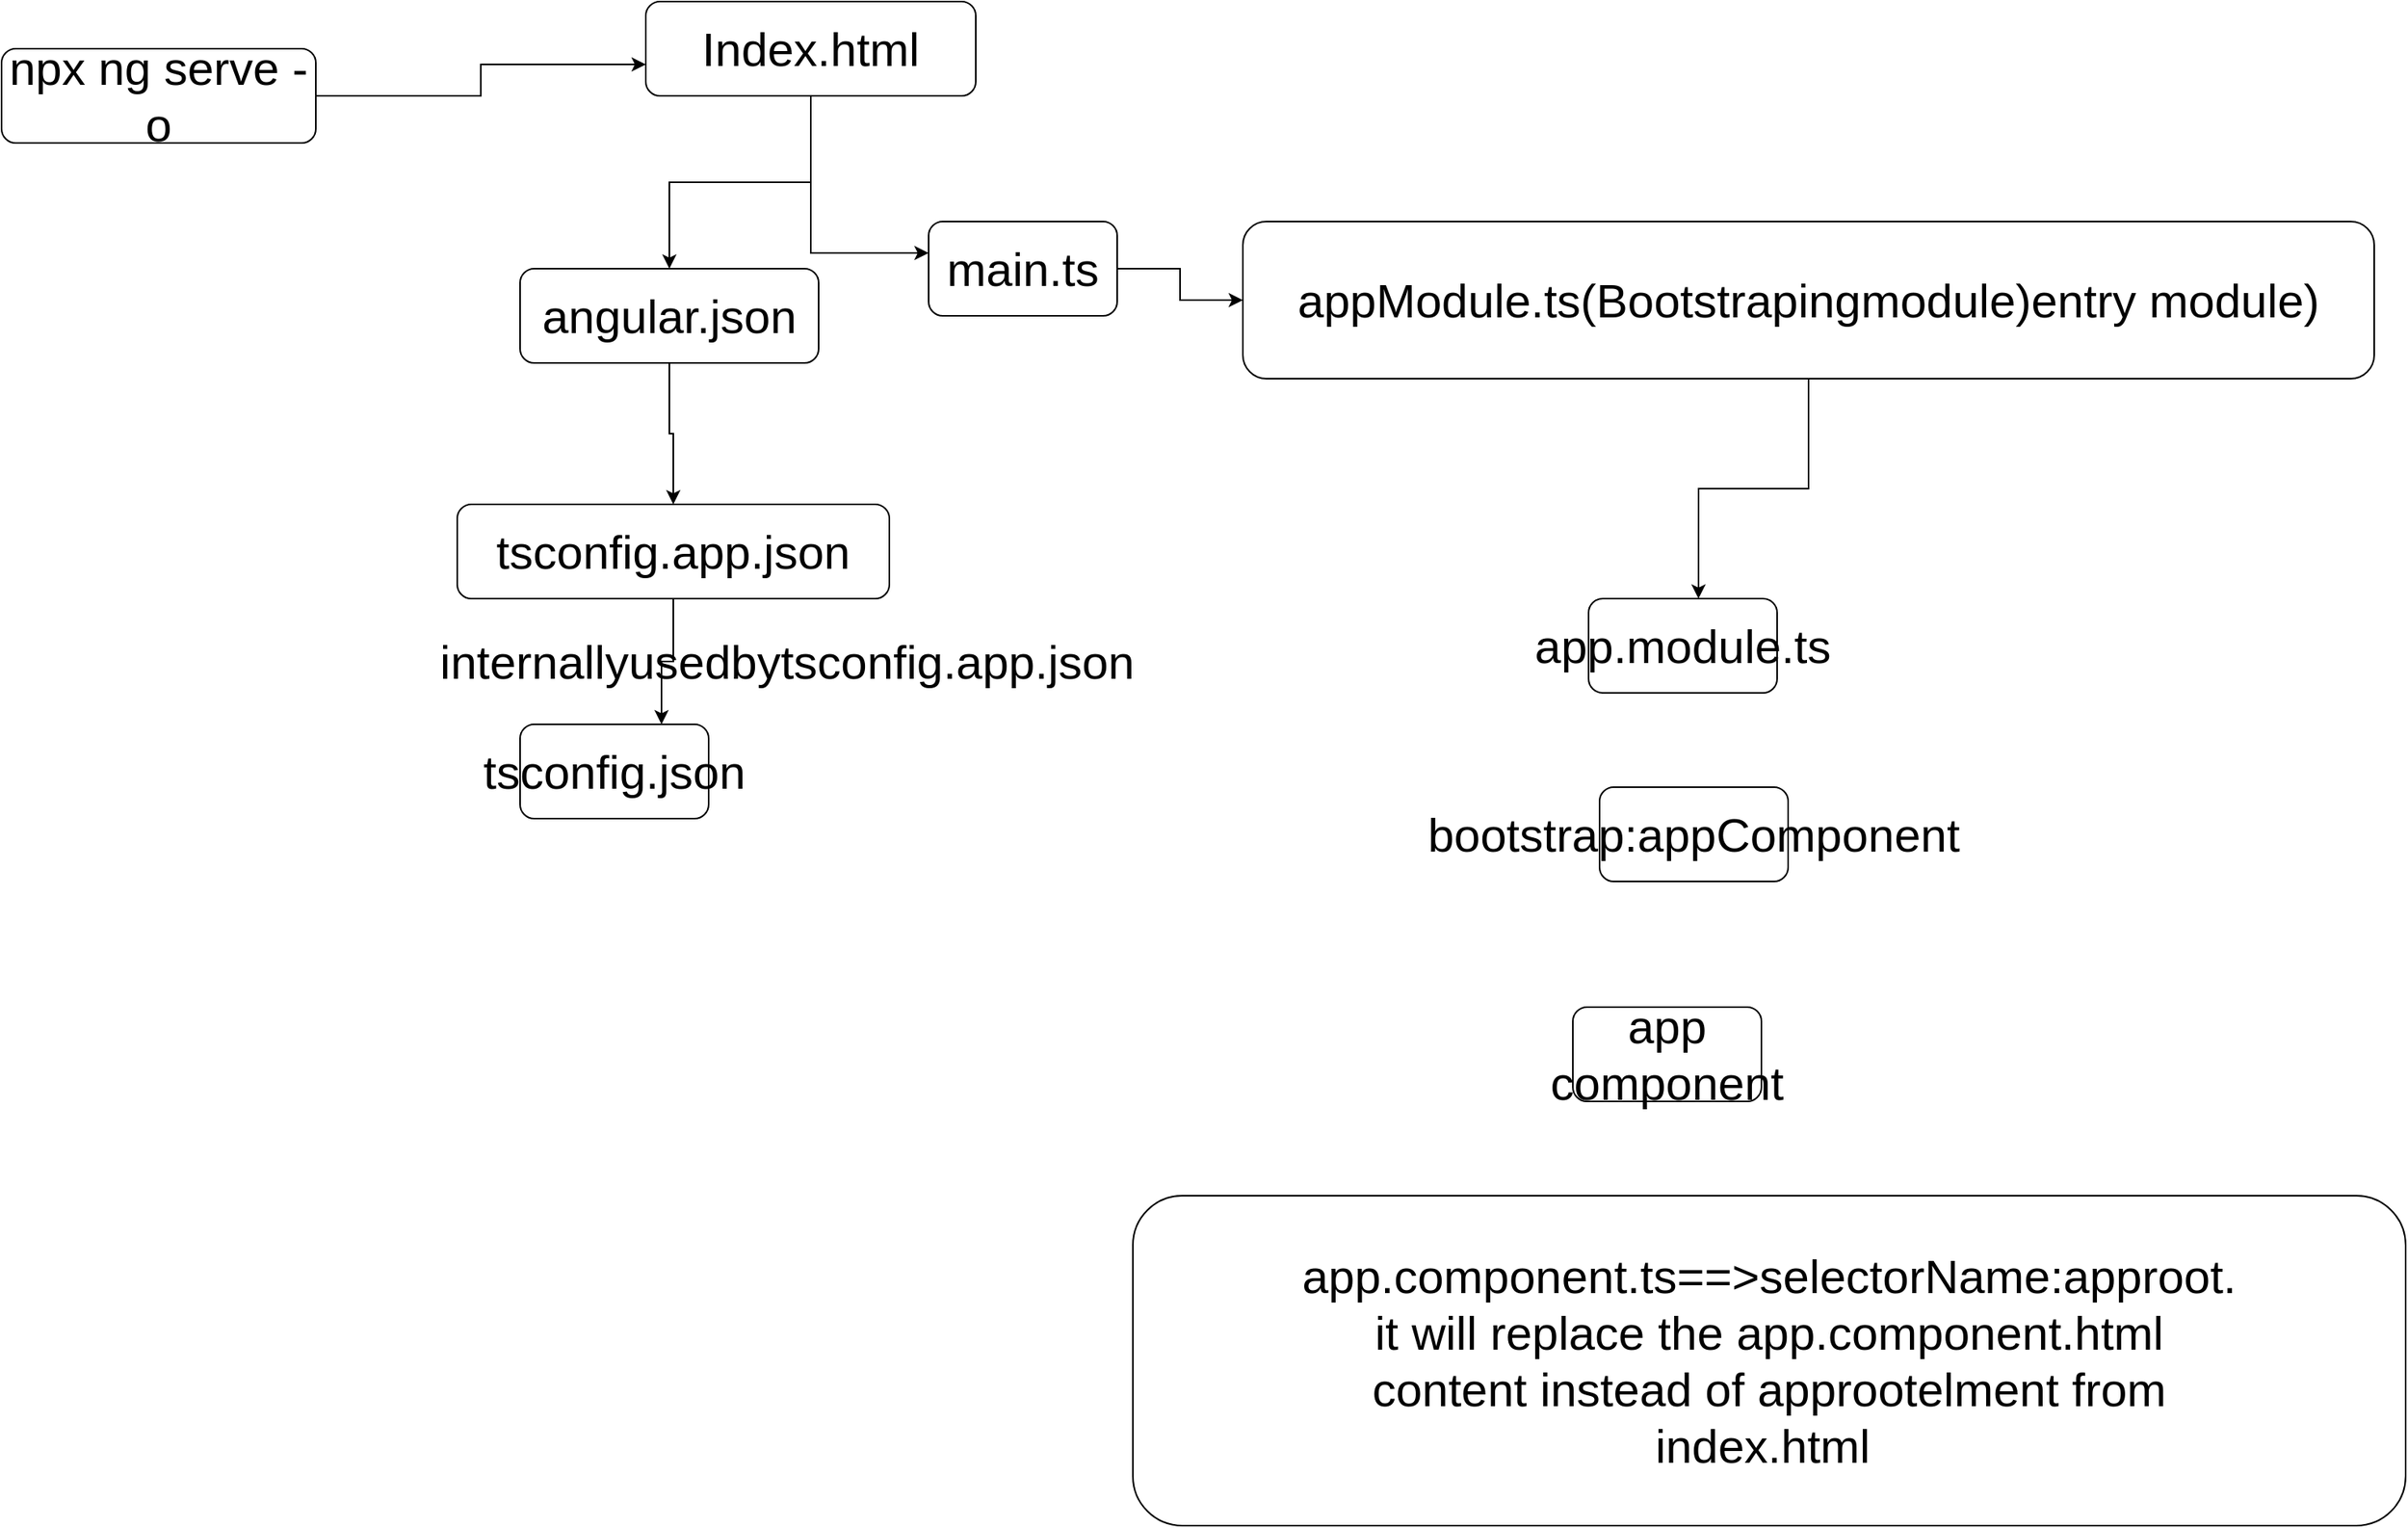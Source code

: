 <mxfile version="20.6.0" type="github" pages="3">
  <diagram id="WabC3FPWPfR042aPlzYf" name="Page-1">
    <mxGraphModel dx="2253" dy="825" grid="1" gridSize="10" guides="1" tooltips="1" connect="1" arrows="1" fold="1" page="1" pageScale="1" pageWidth="827" pageHeight="1169" math="0" shadow="0">
      <root>
        <mxCell id="0" />
        <mxCell id="1" parent="0" />
        <mxCell id="XZqeGTy3kEbMosox7BSe-3" value="" style="edgeStyle=orthogonalEdgeStyle;rounded=0;orthogonalLoop=1;jettySize=auto;html=1;fontSize=30;" parent="1" source="XZqeGTy3kEbMosox7BSe-1" target="XZqeGTy3kEbMosox7BSe-2" edge="1">
          <mxGeometry relative="1" as="geometry">
            <Array as="points">
              <mxPoint x="325" y="340" />
            </Array>
          </mxGeometry>
        </mxCell>
        <mxCell id="XZqeGTy3kEbMosox7BSe-5" value="" style="edgeStyle=orthogonalEdgeStyle;rounded=0;orthogonalLoop=1;jettySize=auto;html=1;fontSize=30;" parent="1" source="XZqeGTy3kEbMosox7BSe-1" target="XZqeGTy3kEbMosox7BSe-4" edge="1">
          <mxGeometry relative="1" as="geometry" />
        </mxCell>
        <mxCell id="XZqeGTy3kEbMosox7BSe-1" value="Index.html" style="rounded=1;whiteSpace=wrap;html=1;fontSize=30;" parent="1" vertex="1">
          <mxGeometry x="220" y="180" width="210" height="60" as="geometry" />
        </mxCell>
        <mxCell id="XZqeGTy3kEbMosox7BSe-14" value="" style="edgeStyle=orthogonalEdgeStyle;rounded=0;orthogonalLoop=1;jettySize=auto;html=1;fontSize=30;" parent="1" source="XZqeGTy3kEbMosox7BSe-2" target="XZqeGTy3kEbMosox7BSe-13" edge="1">
          <mxGeometry relative="1" as="geometry" />
        </mxCell>
        <mxCell id="XZqeGTy3kEbMosox7BSe-2" value="main.ts" style="whiteSpace=wrap;html=1;fontSize=30;rounded=1;" parent="1" vertex="1">
          <mxGeometry x="400" y="320" width="120" height="60" as="geometry" />
        </mxCell>
        <mxCell id="XZqeGTy3kEbMosox7BSe-7" value="" style="edgeStyle=orthogonalEdgeStyle;rounded=0;orthogonalLoop=1;jettySize=auto;html=1;fontSize=30;" parent="1" source="XZqeGTy3kEbMosox7BSe-4" target="XZqeGTy3kEbMosox7BSe-6" edge="1">
          <mxGeometry relative="1" as="geometry" />
        </mxCell>
        <mxCell id="XZqeGTy3kEbMosox7BSe-4" value="angular.json" style="whiteSpace=wrap;html=1;fontSize=30;rounded=1;" parent="1" vertex="1">
          <mxGeometry x="140" y="350" width="190" height="60" as="geometry" />
        </mxCell>
        <mxCell id="XZqeGTy3kEbMosox7BSe-11" style="edgeStyle=orthogonalEdgeStyle;rounded=0;orthogonalLoop=1;jettySize=auto;html=1;entryX=0.75;entryY=0;entryDx=0;entryDy=0;fontSize=30;" parent="1" source="XZqeGTy3kEbMosox7BSe-6" target="XZqeGTy3kEbMosox7BSe-10" edge="1">
          <mxGeometry relative="1" as="geometry" />
        </mxCell>
        <mxCell id="XZqeGTy3kEbMosox7BSe-6" value="tsconfig.app.json" style="whiteSpace=wrap;html=1;fontSize=30;rounded=1;" parent="1" vertex="1">
          <mxGeometry x="100" y="500" width="275" height="60" as="geometry" />
        </mxCell>
        <mxCell id="XZqeGTy3kEbMosox7BSe-9" style="edgeStyle=orthogonalEdgeStyle;rounded=0;orthogonalLoop=1;jettySize=auto;html=1;entryX=0;entryY=0.667;entryDx=0;entryDy=0;entryPerimeter=0;fontSize=30;" parent="1" source="XZqeGTy3kEbMosox7BSe-8" target="XZqeGTy3kEbMosox7BSe-1" edge="1">
          <mxGeometry relative="1" as="geometry" />
        </mxCell>
        <mxCell id="XZqeGTy3kEbMosox7BSe-8" value="npx ng serve -o" style="rounded=1;whiteSpace=wrap;html=1;fontSize=30;" parent="1" vertex="1">
          <mxGeometry x="-190" y="210" width="200" height="60" as="geometry" />
        </mxCell>
        <mxCell id="XZqeGTy3kEbMosox7BSe-10" value="tsconfig.json" style="whiteSpace=wrap;html=1;fontSize=30;rounded=1;" parent="1" vertex="1">
          <mxGeometry x="140" y="640" width="120" height="60" as="geometry" />
        </mxCell>
        <mxCell id="XZqeGTy3kEbMosox7BSe-12" value="internallyusedbytsconfig.app.json" style="text;html=1;strokeColor=none;fillColor=none;align=center;verticalAlign=middle;whiteSpace=wrap;rounded=0;fontSize=30;" parent="1" vertex="1">
          <mxGeometry x="280" y="585" width="60" height="30" as="geometry" />
        </mxCell>
        <mxCell id="XZqeGTy3kEbMosox7BSe-16" style="edgeStyle=orthogonalEdgeStyle;rounded=0;orthogonalLoop=1;jettySize=auto;html=1;entryX=0.583;entryY=0;entryDx=0;entryDy=0;entryPerimeter=0;fontSize=30;" parent="1" source="XZqeGTy3kEbMosox7BSe-13" target="XZqeGTy3kEbMosox7BSe-15" edge="1">
          <mxGeometry relative="1" as="geometry" />
        </mxCell>
        <mxCell id="XZqeGTy3kEbMosox7BSe-13" value="appModule.ts(Bootstrapingmodule)entry module)" style="whiteSpace=wrap;html=1;fontSize=30;rounded=1;" parent="1" vertex="1">
          <mxGeometry x="600" y="320" width="720" height="100" as="geometry" />
        </mxCell>
        <mxCell id="XZqeGTy3kEbMosox7BSe-15" value="app.module.ts" style="whiteSpace=wrap;html=1;fontSize=30;rounded=1;" parent="1" vertex="1">
          <mxGeometry x="820" y="560" width="120" height="60" as="geometry" />
        </mxCell>
        <mxCell id="XZqeGTy3kEbMosox7BSe-17" value="bootstrap:appComponent" style="whiteSpace=wrap;html=1;fontSize=30;rounded=1;" parent="1" vertex="1">
          <mxGeometry x="827" y="680" width="120" height="60" as="geometry" />
        </mxCell>
        <mxCell id="XZqeGTy3kEbMosox7BSe-18" value="app component" style="whiteSpace=wrap;html=1;fontSize=30;rounded=1;" parent="1" vertex="1">
          <mxGeometry x="810" y="820" width="120" height="60" as="geometry" />
        </mxCell>
        <mxCell id="XZqeGTy3kEbMosox7BSe-19" value="app.component.ts==&amp;gt;selectorName:approot.&lt;br&gt;it will replace the app.component.html&lt;br&gt;content&amp;nbsp;instead&amp;nbsp;of&amp;nbsp;approotelment&amp;nbsp;from&lt;br&gt;index.html&amp;nbsp;" style="whiteSpace=wrap;html=1;fontSize=30;rounded=1;" parent="1" vertex="1">
          <mxGeometry x="530" y="940" width="810" height="210" as="geometry" />
        </mxCell>
      </root>
    </mxGraphModel>
  </diagram>
  <diagram id="ZPLRbGpSaslrhPX4yDCW" name="Page-2">
    <mxGraphModel dx="1426" dy="825" grid="1" gridSize="10" guides="1" tooltips="1" connect="1" arrows="1" fold="1" page="1" pageScale="1" pageWidth="827" pageHeight="1169" math="0" shadow="0">
      <root>
        <mxCell id="0" />
        <mxCell id="1" parent="0" />
        <mxCell id="fyBZK_K-n-fSLN7-inxk-1" value="DevConnector" style="rounded=1;whiteSpace=wrap;html=1;fontSize=30;" parent="1" vertex="1">
          <mxGeometry x="380" y="220" width="320" height="60" as="geometry" />
        </mxCell>
      </root>
    </mxGraphModel>
  </diagram>
  <diagram id="k-Ad6QAt1FM3QUmHfIU2" name="Page-3">
    <mxGraphModel dx="2253" dy="825" grid="1" gridSize="10" guides="1" tooltips="1" connect="1" arrows="1" fold="1" page="1" pageScale="1" pageWidth="827" pageHeight="1169" math="0" shadow="0">
      <root>
        <mxCell id="0" />
        <mxCell id="1" parent="0" />
        <mxCell id="yqbeLA3HafbATJDY-DWJ-1" value="" style="edgeStyle=orthogonalEdgeStyle;rounded=0;orthogonalLoop=1;jettySize=auto;html=1;" edge="1" parent="1" source="yqbeLA3HafbATJDY-DWJ-2" target="yqbeLA3HafbATJDY-DWJ-10">
          <mxGeometry relative="1" as="geometry" />
        </mxCell>
        <mxCell id="yqbeLA3HafbATJDY-DWJ-2" value="DevConnector" style="rounded=1;whiteSpace=wrap;html=1;" vertex="1" parent="1">
          <mxGeometry x="340" y="50" width="120" height="60" as="geometry" />
        </mxCell>
        <mxCell id="yqbeLA3HafbATJDY-DWJ-3" value="" style="edgeStyle=orthogonalEdgeStyle;rounded=0;orthogonalLoop=1;jettySize=auto;html=1;" edge="1" parent="1" source="yqbeLA3HafbATJDY-DWJ-10" target="yqbeLA3HafbATJDY-DWJ-13">
          <mxGeometry relative="1" as="geometry" />
        </mxCell>
        <mxCell id="yqbeLA3HafbATJDY-DWJ-4" value="" style="edgeStyle=orthogonalEdgeStyle;rounded=0;orthogonalLoop=1;jettySize=auto;html=1;" edge="1" parent="1" source="yqbeLA3HafbATJDY-DWJ-10" target="yqbeLA3HafbATJDY-DWJ-14">
          <mxGeometry relative="1" as="geometry" />
        </mxCell>
        <mxCell id="yqbeLA3HafbATJDY-DWJ-5" value="" style="edgeStyle=orthogonalEdgeStyle;rounded=0;orthogonalLoop=1;jettySize=auto;html=1;" edge="1" parent="1" source="yqbeLA3HafbATJDY-DWJ-10" target="yqbeLA3HafbATJDY-DWJ-18">
          <mxGeometry relative="1" as="geometry" />
        </mxCell>
        <mxCell id="yqbeLA3HafbATJDY-DWJ-6" value="" style="edgeStyle=orthogonalEdgeStyle;rounded=0;orthogonalLoop=1;jettySize=auto;html=1;" edge="1" parent="1" source="yqbeLA3HafbATJDY-DWJ-10" target="yqbeLA3HafbATJDY-DWJ-19">
          <mxGeometry relative="1" as="geometry" />
        </mxCell>
        <mxCell id="yqbeLA3HafbATJDY-DWJ-7" style="edgeStyle=orthogonalEdgeStyle;rounded=0;orthogonalLoop=1;jettySize=auto;html=1;entryX=0.5;entryY=0;entryDx=0;entryDy=0;" edge="1" parent="1" source="yqbeLA3HafbATJDY-DWJ-10" target="yqbeLA3HafbATJDY-DWJ-20">
          <mxGeometry relative="1" as="geometry" />
        </mxCell>
        <mxCell id="yqbeLA3HafbATJDY-DWJ-8" style="edgeStyle=orthogonalEdgeStyle;rounded=0;orthogonalLoop=1;jettySize=auto;html=1;entryX=0.5;entryY=0;entryDx=0;entryDy=0;" edge="1" parent="1" source="yqbeLA3HafbATJDY-DWJ-10" target="yqbeLA3HafbATJDY-DWJ-21">
          <mxGeometry relative="1" as="geometry" />
        </mxCell>
        <mxCell id="yqbeLA3HafbATJDY-DWJ-9" value="" style="edgeStyle=orthogonalEdgeStyle;rounded=0;orthogonalLoop=1;jettySize=auto;html=1;" edge="1" parent="1" source="yqbeLA3HafbATJDY-DWJ-10" target="yqbeLA3HafbATJDY-DWJ-30">
          <mxGeometry relative="1" as="geometry" />
        </mxCell>
        <mxCell id="yqbeLA3HafbATJDY-DWJ-10" value="appmodule" style="whiteSpace=wrap;html=1;rounded=1;" vertex="1" parent="1">
          <mxGeometry x="340" y="190" width="120" height="60" as="geometry" />
        </mxCell>
        <mxCell id="yqbeLA3HafbATJDY-DWJ-11" value="1. profile&lt;br&gt;2. dashboard&lt;br&gt;3. post&lt;br&gt;4. comments&lt;br&gt;5. home page(common content)&lt;br&gt;6. user" style="rounded=1;whiteSpace=wrap;html=1;" vertex="1" parent="1">
          <mxGeometry x="-600" y="80" width="170" height="220" as="geometry" />
        </mxCell>
        <mxCell id="yqbeLA3HafbATJDY-DWJ-12" value="" style="edgeStyle=orthogonalEdgeStyle;rounded=0;orthogonalLoop=1;jettySize=auto;html=1;" edge="1" parent="1" source="yqbeLA3HafbATJDY-DWJ-13" target="yqbeLA3HafbATJDY-DWJ-27">
          <mxGeometry relative="1" as="geometry" />
        </mxCell>
        <mxCell id="yqbeLA3HafbATJDY-DWJ-13" value="core module(common stuff for our application)" style="whiteSpace=wrap;html=1;rounded=1;fillColor=#dae8fc;strokeColor=#6c8ebf;" vertex="1" parent="1">
          <mxGeometry x="-40" y="320" width="120" height="60" as="geometry" />
        </mxCell>
        <mxCell id="yqbeLA3HafbATJDY-DWJ-14" value="user module(register, login , forgot password&amp;nbsp; etc)" style="whiteSpace=wrap;html=1;rounded=1;fillColor=#dae8fc;strokeColor=#6c8ebf;" vertex="1" parent="1">
          <mxGeometry x="140" y="320" width="120" height="60" as="geometry" />
        </mxCell>
        <mxCell id="yqbeLA3HafbATJDY-DWJ-15" value="" style="edgeStyle=orthogonalEdgeStyle;rounded=0;orthogonalLoop=1;jettySize=auto;html=1;" edge="1" parent="1" source="yqbeLA3HafbATJDY-DWJ-18" target="yqbeLA3HafbATJDY-DWJ-22">
          <mxGeometry relative="1" as="geometry" />
        </mxCell>
        <mxCell id="yqbeLA3HafbATJDY-DWJ-16" value="" style="edgeStyle=orthogonalEdgeStyle;rounded=0;orthogonalLoop=1;jettySize=auto;html=1;" edge="1" parent="1" source="yqbeLA3HafbATJDY-DWJ-18" target="yqbeLA3HafbATJDY-DWJ-23">
          <mxGeometry relative="1" as="geometry" />
        </mxCell>
        <mxCell id="yqbeLA3HafbATJDY-DWJ-17" style="edgeStyle=orthogonalEdgeStyle;rounded=0;orthogonalLoop=1;jettySize=auto;html=1;" edge="1" parent="1" source="yqbeLA3HafbATJDY-DWJ-18" target="yqbeLA3HafbATJDY-DWJ-24">
          <mxGeometry relative="1" as="geometry">
            <mxPoint x="400" y="520" as="targetPoint" />
          </mxGeometry>
        </mxCell>
        <mxCell id="yqbeLA3HafbATJDY-DWJ-18" value="Dashboard" style="whiteSpace=wrap;html=1;rounded=1;fillColor=#dae8fc;strokeColor=#6c8ebf;" vertex="1" parent="1">
          <mxGeometry x="340" y="330" width="120" height="60" as="geometry" />
        </mxCell>
        <mxCell id="yqbeLA3HafbATJDY-DWJ-19" value="profile" style="whiteSpace=wrap;html=1;rounded=1;fillColor=#fff2cc;strokeColor=#d6b656;" vertex="1" parent="1">
          <mxGeometry x="560" y="330" width="120" height="60" as="geometry" />
        </mxCell>
        <mxCell id="yqbeLA3HafbATJDY-DWJ-20" value="post" style="rounded=1;whiteSpace=wrap;html=1;fillColor=#fff2cc;strokeColor=#d6b656;" vertex="1" parent="1">
          <mxGeometry x="720" y="330" width="120" height="60" as="geometry" />
        </mxCell>
        <mxCell id="yqbeLA3HafbATJDY-DWJ-21" value="comments" style="rounded=1;whiteSpace=wrap;html=1;fillColor=#fff2cc;strokeColor=#d6b656;" vertex="1" parent="1">
          <mxGeometry x="900" y="330" width="120" height="60" as="geometry" />
        </mxCell>
        <mxCell id="yqbeLA3HafbATJDY-DWJ-22" value="adminDashboard" style="whiteSpace=wrap;html=1;rounded=1;fillColor=#dae8fc;strokeColor=#6c8ebf;" vertex="1" parent="1">
          <mxGeometry x="220" y="460" width="120" height="60" as="geometry" />
        </mxCell>
        <mxCell id="yqbeLA3HafbATJDY-DWJ-23" value="userDashboard" style="whiteSpace=wrap;html=1;rounded=1;fillColor=#fff2cc;strokeColor=#d6b656;" vertex="1" parent="1">
          <mxGeometry x="450" y="460" width="120" height="60" as="geometry" />
        </mxCell>
        <mxCell id="yqbeLA3HafbATJDY-DWJ-24" value="agentDashboard" style="rounded=1;whiteSpace=wrap;html=1;fillColor=#fff2cc;strokeColor=#d6b656;" vertex="1" parent="1">
          <mxGeometry x="340" y="550" width="120" height="60" as="geometry" />
        </mxCell>
        <mxCell id="yqbeLA3HafbATJDY-DWJ-25" value="all components should be created &amp;amp; segregated under the components folder." style="rounded=1;whiteSpace=wrap;html=1;fillColor=#f8cecc;strokeColor=#b85450;" vertex="1" parent="1">
          <mxGeometry x="-380" y="70" width="320" height="60" as="geometry" />
        </mxCell>
        <mxCell id="yqbeLA3HafbATJDY-DWJ-26" value="" style="edgeStyle=orthogonalEdgeStyle;rounded=0;orthogonalLoop=1;jettySize=auto;html=1;" edge="1" parent="1" source="yqbeLA3HafbATJDY-DWJ-27" target="yqbeLA3HafbATJDY-DWJ-28">
          <mxGeometry relative="1" as="geometry" />
        </mxCell>
        <mxCell id="yqbeLA3HafbATJDY-DWJ-27" value="components" style="whiteSpace=wrap;html=1;rounded=1;strokeColor=#6c8ebf;fillColor=#dae8fc;" vertex="1" parent="1">
          <mxGeometry x="-40" y="460" width="120" height="60" as="geometry" />
        </mxCell>
        <mxCell id="yqbeLA3HafbATJDY-DWJ-28" value="layout : header, footer , landing" style="whiteSpace=wrap;html=1;rounded=1;strokeColor=#6c8ebf;fillColor=#dae8fc;" vertex="1" parent="1">
          <mxGeometry x="-40" y="600" width="120" height="60" as="geometry" />
        </mxCell>
        <mxCell id="yqbeLA3HafbATJDY-DWJ-29" value="1. components&lt;br&gt;2. services&lt;br&gt;3. directives&lt;br&gt;4. pipes&lt;br&gt;5. interceptors&lt;br&gt;6. guards&lt;br&gt;etc." style="rounded=1;whiteSpace=wrap;html=1;" vertex="1" parent="1">
          <mxGeometry x="-300" y="340" width="120" height="180" as="geometry" />
        </mxCell>
        <mxCell id="yqbeLA3HafbATJDY-DWJ-30" value="shared" style="whiteSpace=wrap;html=1;rounded=1;fillColor=#f8cecc;strokeColor=#b85450;" vertex="1" parent="1">
          <mxGeometry x="820" y="490" width="120" height="60" as="geometry" />
        </mxCell>
      </root>
    </mxGraphModel>
  </diagram>
</mxfile>
